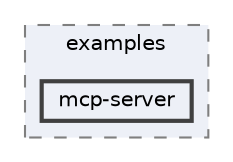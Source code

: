 digraph "packages/cli/src/commands/extensions/examples/mcp-server"
{
 // LATEX_PDF_SIZE
  bgcolor="transparent";
  edge [fontname=Helvetica,fontsize=10,labelfontname=Helvetica,labelfontsize=10];
  node [fontname=Helvetica,fontsize=10,shape=box,height=0.2,width=0.4];
  compound=true
  subgraph clusterdir_721849d0ed5f980bb490166d83c8d704 {
    graph [ bgcolor="#edf0f7", pencolor="grey50", label="examples", fontname=Helvetica,fontsize=10 style="filled,dashed", URL="dir_721849d0ed5f980bb490166d83c8d704.html",tooltip=""]
  dir_581e30ea18175c58368049923e8667ae [label="mcp-server", fillcolor="#edf0f7", color="grey25", style="filled,bold", URL="dir_581e30ea18175c58368049923e8667ae.html",tooltip=""];
  }
}
